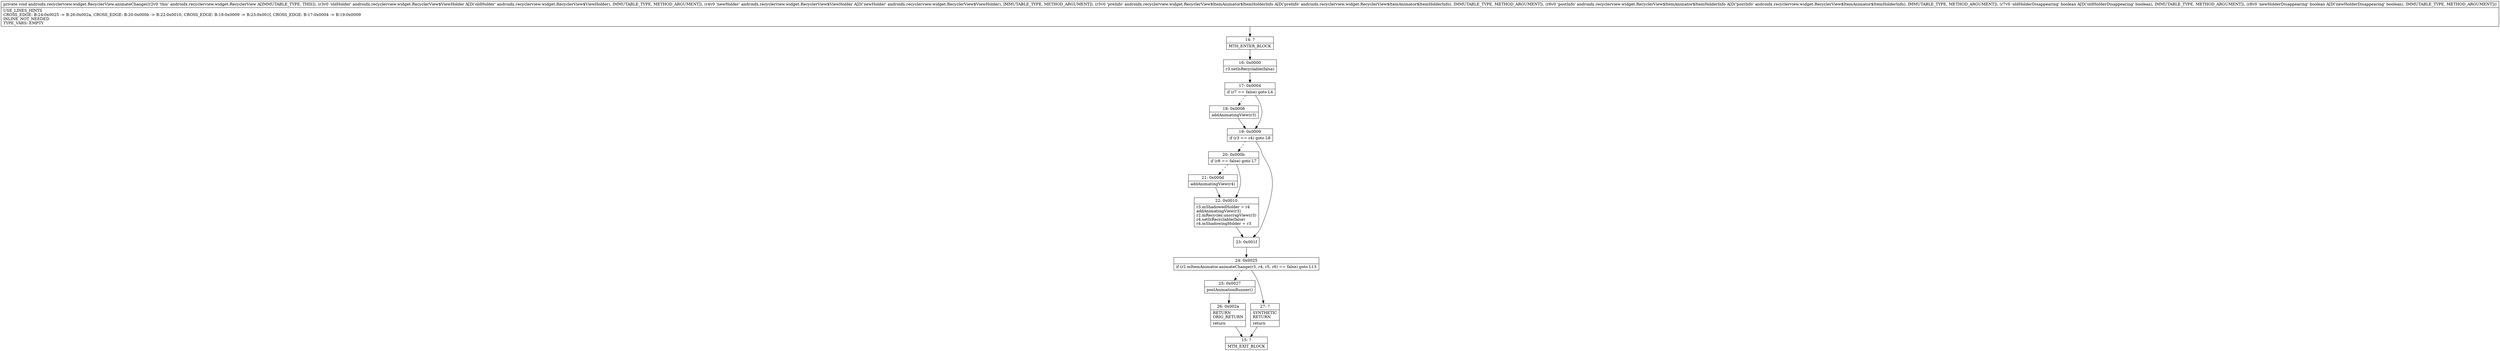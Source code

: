 digraph "CFG forandroidx.recyclerview.widget.RecyclerView.animateChange(Landroidx\/recyclerview\/widget\/RecyclerView$ViewHolder;Landroidx\/recyclerview\/widget\/RecyclerView$ViewHolder;Landroidx\/recyclerview\/widget\/RecyclerView$ItemAnimator$ItemHolderInfo;Landroidx\/recyclerview\/widget\/RecyclerView$ItemAnimator$ItemHolderInfo;ZZ)V" {
Node_14 [shape=record,label="{14\:\ ?|MTH_ENTER_BLOCK\l}"];
Node_16 [shape=record,label="{16\:\ 0x0000|r3.setIsRecyclable(false)\l}"];
Node_17 [shape=record,label="{17\:\ 0x0004|if (r7 == false) goto L4\l}"];
Node_18 [shape=record,label="{18\:\ 0x0006|addAnimatingView(r3)\l}"];
Node_19 [shape=record,label="{19\:\ 0x0009|if (r3 == r4) goto L8\l}"];
Node_20 [shape=record,label="{20\:\ 0x000b|if (r8 == false) goto L7\l}"];
Node_21 [shape=record,label="{21\:\ 0x000d|addAnimatingView(r4)\l}"];
Node_22 [shape=record,label="{22\:\ 0x0010|r3.mShadowedHolder = r4\laddAnimatingView(r3)\lr2.mRecycler.unscrapView(r3)\lr4.setIsRecyclable(false)\lr4.mShadowingHolder = r3\l}"];
Node_23 [shape=record,label="{23\:\ 0x001f}"];
Node_24 [shape=record,label="{24\:\ 0x0025|if (r2.mItemAnimator.animateChange(r3, r4, r5, r6) == false) goto L13\l}"];
Node_25 [shape=record,label="{25\:\ 0x0027|postAnimationRunner()\l}"];
Node_26 [shape=record,label="{26\:\ 0x002a|RETURN\lORIG_RETURN\l|return\l}"];
Node_15 [shape=record,label="{15\:\ ?|MTH_EXIT_BLOCK\l}"];
Node_27 [shape=record,label="{27\:\ ?|SYNTHETIC\lRETURN\l|return\l}"];
MethodNode[shape=record,label="{private void androidx.recyclerview.widget.RecyclerView.animateChange((r2v0 'this' androidx.recyclerview.widget.RecyclerView A[IMMUTABLE_TYPE, THIS]), (r3v0 'oldHolder' androidx.recyclerview.widget.RecyclerView$ViewHolder A[D('oldHolder' androidx.recyclerview.widget.RecyclerView$ViewHolder), IMMUTABLE_TYPE, METHOD_ARGUMENT]), (r4v0 'newHolder' androidx.recyclerview.widget.RecyclerView$ViewHolder A[D('newHolder' androidx.recyclerview.widget.RecyclerView$ViewHolder), IMMUTABLE_TYPE, METHOD_ARGUMENT]), (r5v0 'preInfo' androidx.recyclerview.widget.RecyclerView$ItemAnimator$ItemHolderInfo A[D('preInfo' androidx.recyclerview.widget.RecyclerView$ItemAnimator$ItemHolderInfo), IMMUTABLE_TYPE, METHOD_ARGUMENT]), (r6v0 'postInfo' androidx.recyclerview.widget.RecyclerView$ItemAnimator$ItemHolderInfo A[D('postInfo' androidx.recyclerview.widget.RecyclerView$ItemAnimator$ItemHolderInfo), IMMUTABLE_TYPE, METHOD_ARGUMENT]), (r7v0 'oldHolderDisappearing' boolean A[D('oldHolderDisappearing' boolean), IMMUTABLE_TYPE, METHOD_ARGUMENT]), (r8v0 'newHolderDisappearing' boolean A[D('newHolderDisappearing' boolean), IMMUTABLE_TYPE, METHOD_ARGUMENT]))  | USE_LINES_HINTS\lCROSS_EDGE: B:24:0x0025 \-\> B:26:0x002a, CROSS_EDGE: B:20:0x000b \-\> B:22:0x0010, CROSS_EDGE: B:19:0x0009 \-\> B:23:0x001f, CROSS_EDGE: B:17:0x0004 \-\> B:19:0x0009\lINLINE_NOT_NEEDED\lTYPE_VARS: EMPTY\l}"];
MethodNode -> Node_14;Node_14 -> Node_16;
Node_16 -> Node_17;
Node_17 -> Node_18[style=dashed];
Node_17 -> Node_19;
Node_18 -> Node_19;
Node_19 -> Node_20[style=dashed];
Node_19 -> Node_23;
Node_20 -> Node_21[style=dashed];
Node_20 -> Node_22;
Node_21 -> Node_22;
Node_22 -> Node_23;
Node_23 -> Node_24;
Node_24 -> Node_25[style=dashed];
Node_24 -> Node_27;
Node_25 -> Node_26;
Node_26 -> Node_15;
Node_27 -> Node_15;
}

